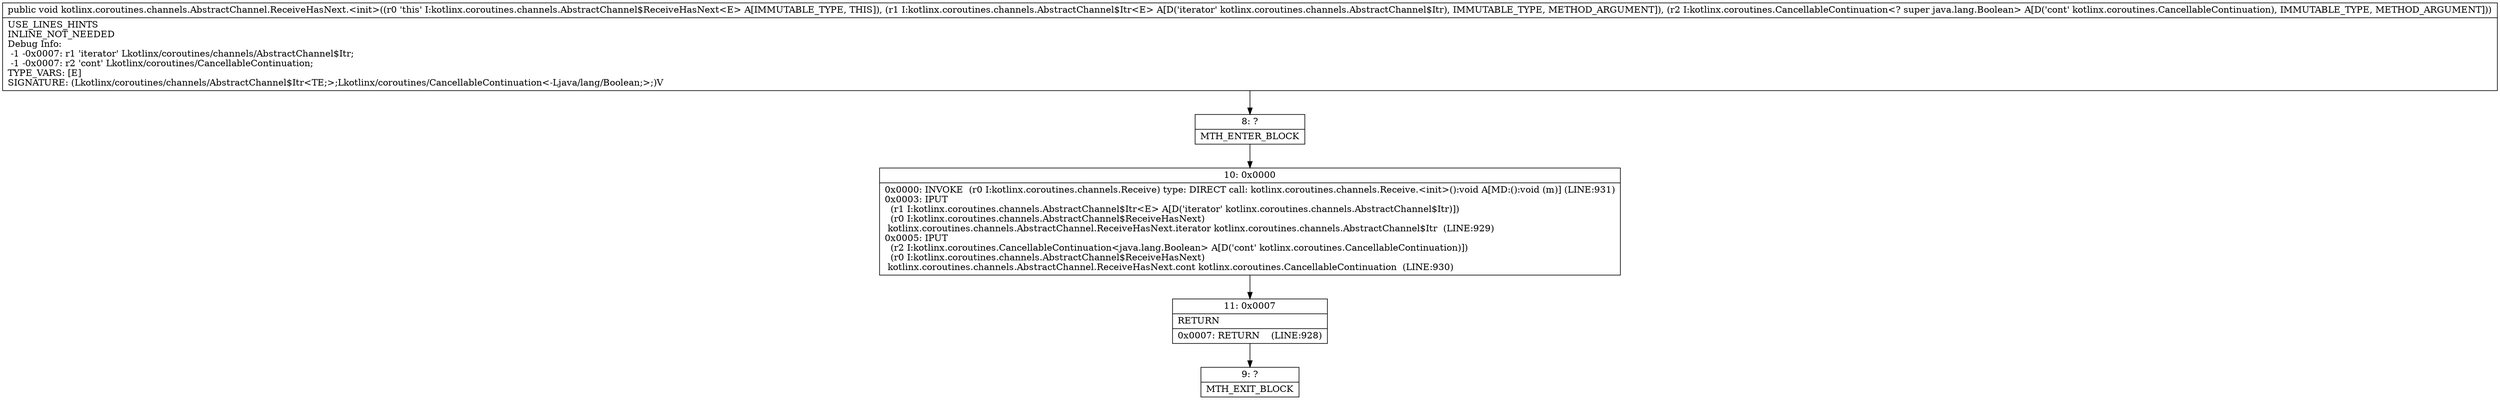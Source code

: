 digraph "CFG forkotlinx.coroutines.channels.AbstractChannel.ReceiveHasNext.\<init\>(Lkotlinx\/coroutines\/channels\/AbstractChannel$Itr;Lkotlinx\/coroutines\/CancellableContinuation;)V" {
Node_8 [shape=record,label="{8\:\ ?|MTH_ENTER_BLOCK\l}"];
Node_10 [shape=record,label="{10\:\ 0x0000|0x0000: INVOKE  (r0 I:kotlinx.coroutines.channels.Receive) type: DIRECT call: kotlinx.coroutines.channels.Receive.\<init\>():void A[MD:():void (m)] (LINE:931)\l0x0003: IPUT  \l  (r1 I:kotlinx.coroutines.channels.AbstractChannel$Itr\<E\> A[D('iterator' kotlinx.coroutines.channels.AbstractChannel$Itr)])\l  (r0 I:kotlinx.coroutines.channels.AbstractChannel$ReceiveHasNext)\l kotlinx.coroutines.channels.AbstractChannel.ReceiveHasNext.iterator kotlinx.coroutines.channels.AbstractChannel$Itr  (LINE:929)\l0x0005: IPUT  \l  (r2 I:kotlinx.coroutines.CancellableContinuation\<java.lang.Boolean\> A[D('cont' kotlinx.coroutines.CancellableContinuation)])\l  (r0 I:kotlinx.coroutines.channels.AbstractChannel$ReceiveHasNext)\l kotlinx.coroutines.channels.AbstractChannel.ReceiveHasNext.cont kotlinx.coroutines.CancellableContinuation  (LINE:930)\l}"];
Node_11 [shape=record,label="{11\:\ 0x0007|RETURN\l|0x0007: RETURN    (LINE:928)\l}"];
Node_9 [shape=record,label="{9\:\ ?|MTH_EXIT_BLOCK\l}"];
MethodNode[shape=record,label="{public void kotlinx.coroutines.channels.AbstractChannel.ReceiveHasNext.\<init\>((r0 'this' I:kotlinx.coroutines.channels.AbstractChannel$ReceiveHasNext\<E\> A[IMMUTABLE_TYPE, THIS]), (r1 I:kotlinx.coroutines.channels.AbstractChannel$Itr\<E\> A[D('iterator' kotlinx.coroutines.channels.AbstractChannel$Itr), IMMUTABLE_TYPE, METHOD_ARGUMENT]), (r2 I:kotlinx.coroutines.CancellableContinuation\<? super java.lang.Boolean\> A[D('cont' kotlinx.coroutines.CancellableContinuation), IMMUTABLE_TYPE, METHOD_ARGUMENT]))  | USE_LINES_HINTS\lINLINE_NOT_NEEDED\lDebug Info:\l  \-1 \-0x0007: r1 'iterator' Lkotlinx\/coroutines\/channels\/AbstractChannel$Itr;\l  \-1 \-0x0007: r2 'cont' Lkotlinx\/coroutines\/CancellableContinuation;\lTYPE_VARS: [E]\lSIGNATURE: (Lkotlinx\/coroutines\/channels\/AbstractChannel$Itr\<TE;\>;Lkotlinx\/coroutines\/CancellableContinuation\<\-Ljava\/lang\/Boolean;\>;)V\l}"];
MethodNode -> Node_8;Node_8 -> Node_10;
Node_10 -> Node_11;
Node_11 -> Node_9;
}

